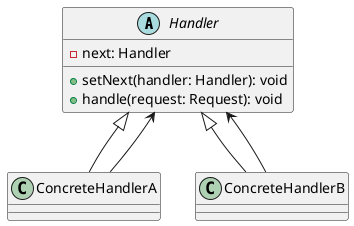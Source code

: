 @startuml chain
abstract class Handler {
    -next: Handler
    +setNext(handler: Handler): void
    +handle(request: Request): void
}

class ConcreteHandlerA extends Handler {}
class ConcreteHandlerB extends Handler {}

ConcreteHandlerA --> Handler
ConcreteHandlerB --> Handler
@enduml
